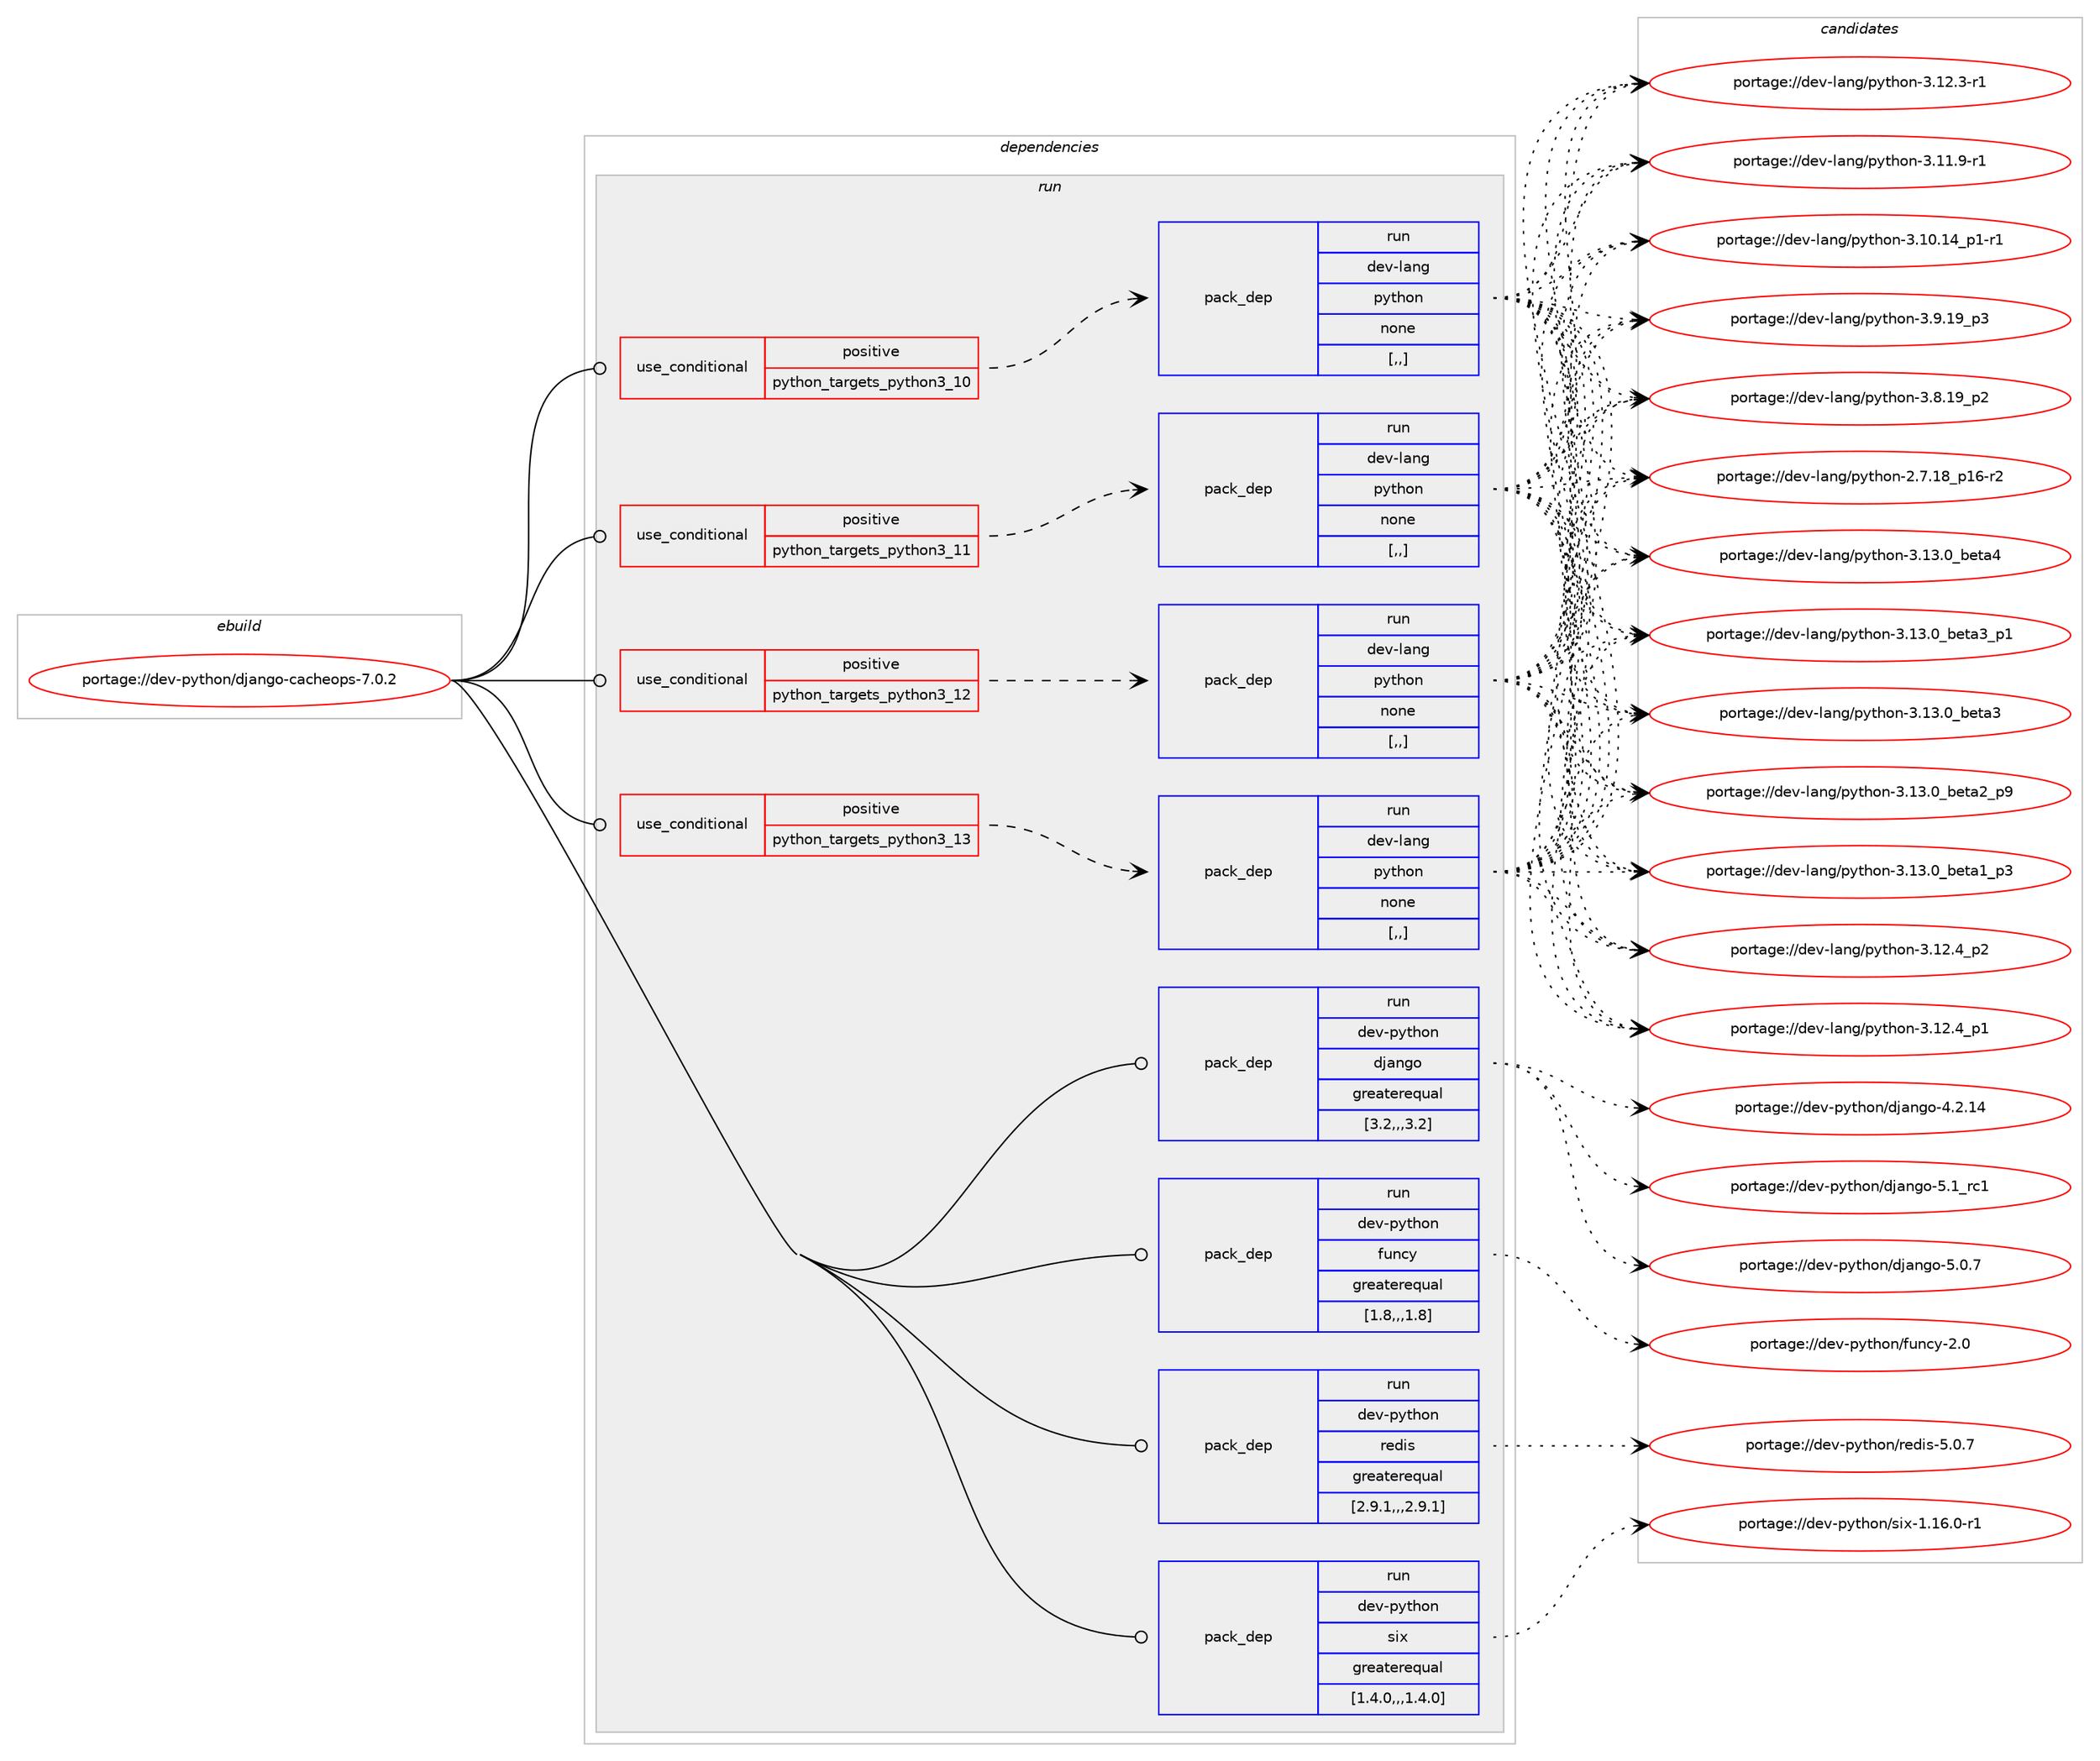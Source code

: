 digraph prolog {

# *************
# Graph options
# *************

newrank=true;
concentrate=true;
compound=true;
graph [rankdir=LR,fontname=Helvetica,fontsize=10,ranksep=1.5];#, ranksep=2.5, nodesep=0.2];
edge  [arrowhead=vee];
node  [fontname=Helvetica,fontsize=10];

# **********
# The ebuild
# **********

subgraph cluster_leftcol {
color=gray;
label=<<i>ebuild</i>>;
id [label="portage://dev-python/django-cacheops-7.0.2", color=red, width=4, href="../dev-python/django-cacheops-7.0.2.svg"];
}

# ****************
# The dependencies
# ****************

subgraph cluster_midcol {
color=gray;
label=<<i>dependencies</i>>;
subgraph cluster_compile {
fillcolor="#eeeeee";
style=filled;
label=<<i>compile</i>>;
}
subgraph cluster_compileandrun {
fillcolor="#eeeeee";
style=filled;
label=<<i>compile and run</i>>;
}
subgraph cluster_run {
fillcolor="#eeeeee";
style=filled;
label=<<i>run</i>>;
subgraph cond32439 {
dependency145606 [label=<<TABLE BORDER="0" CELLBORDER="1" CELLSPACING="0" CELLPADDING="4"><TR><TD ROWSPAN="3" CELLPADDING="10">use_conditional</TD></TR><TR><TD>positive</TD></TR><TR><TD>python_targets_python3_10</TD></TR></TABLE>>, shape=none, color=red];
subgraph pack111919 {
dependency145607 [label=<<TABLE BORDER="0" CELLBORDER="1" CELLSPACING="0" CELLPADDING="4" WIDTH="220"><TR><TD ROWSPAN="6" CELLPADDING="30">pack_dep</TD></TR><TR><TD WIDTH="110">run</TD></TR><TR><TD>dev-lang</TD></TR><TR><TD>python</TD></TR><TR><TD>none</TD></TR><TR><TD>[,,]</TD></TR></TABLE>>, shape=none, color=blue];
}
dependency145606:e -> dependency145607:w [weight=20,style="dashed",arrowhead="vee"];
}
id:e -> dependency145606:w [weight=20,style="solid",arrowhead="odot"];
subgraph cond32440 {
dependency145608 [label=<<TABLE BORDER="0" CELLBORDER="1" CELLSPACING="0" CELLPADDING="4"><TR><TD ROWSPAN="3" CELLPADDING="10">use_conditional</TD></TR><TR><TD>positive</TD></TR><TR><TD>python_targets_python3_11</TD></TR></TABLE>>, shape=none, color=red];
subgraph pack111920 {
dependency145609 [label=<<TABLE BORDER="0" CELLBORDER="1" CELLSPACING="0" CELLPADDING="4" WIDTH="220"><TR><TD ROWSPAN="6" CELLPADDING="30">pack_dep</TD></TR><TR><TD WIDTH="110">run</TD></TR><TR><TD>dev-lang</TD></TR><TR><TD>python</TD></TR><TR><TD>none</TD></TR><TR><TD>[,,]</TD></TR></TABLE>>, shape=none, color=blue];
}
dependency145608:e -> dependency145609:w [weight=20,style="dashed",arrowhead="vee"];
}
id:e -> dependency145608:w [weight=20,style="solid",arrowhead="odot"];
subgraph cond32441 {
dependency145610 [label=<<TABLE BORDER="0" CELLBORDER="1" CELLSPACING="0" CELLPADDING="4"><TR><TD ROWSPAN="3" CELLPADDING="10">use_conditional</TD></TR><TR><TD>positive</TD></TR><TR><TD>python_targets_python3_12</TD></TR></TABLE>>, shape=none, color=red];
subgraph pack111921 {
dependency145611 [label=<<TABLE BORDER="0" CELLBORDER="1" CELLSPACING="0" CELLPADDING="4" WIDTH="220"><TR><TD ROWSPAN="6" CELLPADDING="30">pack_dep</TD></TR><TR><TD WIDTH="110">run</TD></TR><TR><TD>dev-lang</TD></TR><TR><TD>python</TD></TR><TR><TD>none</TD></TR><TR><TD>[,,]</TD></TR></TABLE>>, shape=none, color=blue];
}
dependency145610:e -> dependency145611:w [weight=20,style="dashed",arrowhead="vee"];
}
id:e -> dependency145610:w [weight=20,style="solid",arrowhead="odot"];
subgraph cond32442 {
dependency145612 [label=<<TABLE BORDER="0" CELLBORDER="1" CELLSPACING="0" CELLPADDING="4"><TR><TD ROWSPAN="3" CELLPADDING="10">use_conditional</TD></TR><TR><TD>positive</TD></TR><TR><TD>python_targets_python3_13</TD></TR></TABLE>>, shape=none, color=red];
subgraph pack111922 {
dependency145613 [label=<<TABLE BORDER="0" CELLBORDER="1" CELLSPACING="0" CELLPADDING="4" WIDTH="220"><TR><TD ROWSPAN="6" CELLPADDING="30">pack_dep</TD></TR><TR><TD WIDTH="110">run</TD></TR><TR><TD>dev-lang</TD></TR><TR><TD>python</TD></TR><TR><TD>none</TD></TR><TR><TD>[,,]</TD></TR></TABLE>>, shape=none, color=blue];
}
dependency145612:e -> dependency145613:w [weight=20,style="dashed",arrowhead="vee"];
}
id:e -> dependency145612:w [weight=20,style="solid",arrowhead="odot"];
subgraph pack111923 {
dependency145614 [label=<<TABLE BORDER="0" CELLBORDER="1" CELLSPACING="0" CELLPADDING="4" WIDTH="220"><TR><TD ROWSPAN="6" CELLPADDING="30">pack_dep</TD></TR><TR><TD WIDTH="110">run</TD></TR><TR><TD>dev-python</TD></TR><TR><TD>django</TD></TR><TR><TD>greaterequal</TD></TR><TR><TD>[3.2,,,3.2]</TD></TR></TABLE>>, shape=none, color=blue];
}
id:e -> dependency145614:w [weight=20,style="solid",arrowhead="odot"];
subgraph pack111924 {
dependency145615 [label=<<TABLE BORDER="0" CELLBORDER="1" CELLSPACING="0" CELLPADDING="4" WIDTH="220"><TR><TD ROWSPAN="6" CELLPADDING="30">pack_dep</TD></TR><TR><TD WIDTH="110">run</TD></TR><TR><TD>dev-python</TD></TR><TR><TD>funcy</TD></TR><TR><TD>greaterequal</TD></TR><TR><TD>[1.8,,,1.8]</TD></TR></TABLE>>, shape=none, color=blue];
}
id:e -> dependency145615:w [weight=20,style="solid",arrowhead="odot"];
subgraph pack111925 {
dependency145616 [label=<<TABLE BORDER="0" CELLBORDER="1" CELLSPACING="0" CELLPADDING="4" WIDTH="220"><TR><TD ROWSPAN="6" CELLPADDING="30">pack_dep</TD></TR><TR><TD WIDTH="110">run</TD></TR><TR><TD>dev-python</TD></TR><TR><TD>redis</TD></TR><TR><TD>greaterequal</TD></TR><TR><TD>[2.9.1,,,2.9.1]</TD></TR></TABLE>>, shape=none, color=blue];
}
id:e -> dependency145616:w [weight=20,style="solid",arrowhead="odot"];
subgraph pack111926 {
dependency145617 [label=<<TABLE BORDER="0" CELLBORDER="1" CELLSPACING="0" CELLPADDING="4" WIDTH="220"><TR><TD ROWSPAN="6" CELLPADDING="30">pack_dep</TD></TR><TR><TD WIDTH="110">run</TD></TR><TR><TD>dev-python</TD></TR><TR><TD>six</TD></TR><TR><TD>greaterequal</TD></TR><TR><TD>[1.4.0,,,1.4.0]</TD></TR></TABLE>>, shape=none, color=blue];
}
id:e -> dependency145617:w [weight=20,style="solid",arrowhead="odot"];
}
}

# **************
# The candidates
# **************

subgraph cluster_choices {
rank=same;
color=gray;
label=<<i>candidates</i>>;

subgraph choice111919 {
color=black;
nodesep=1;
choice1001011184510897110103471121211161041111104551464951464895981011169752 [label="portage://dev-lang/python-3.13.0_beta4", color=red, width=4,href="../dev-lang/python-3.13.0_beta4.svg"];
choice10010111845108971101034711212111610411111045514649514648959810111697519511249 [label="portage://dev-lang/python-3.13.0_beta3_p1", color=red, width=4,href="../dev-lang/python-3.13.0_beta3_p1.svg"];
choice1001011184510897110103471121211161041111104551464951464895981011169751 [label="portage://dev-lang/python-3.13.0_beta3", color=red, width=4,href="../dev-lang/python-3.13.0_beta3.svg"];
choice10010111845108971101034711212111610411111045514649514648959810111697509511257 [label="portage://dev-lang/python-3.13.0_beta2_p9", color=red, width=4,href="../dev-lang/python-3.13.0_beta2_p9.svg"];
choice10010111845108971101034711212111610411111045514649514648959810111697499511251 [label="portage://dev-lang/python-3.13.0_beta1_p3", color=red, width=4,href="../dev-lang/python-3.13.0_beta1_p3.svg"];
choice100101118451089711010347112121116104111110455146495046529511250 [label="portage://dev-lang/python-3.12.4_p2", color=red, width=4,href="../dev-lang/python-3.12.4_p2.svg"];
choice100101118451089711010347112121116104111110455146495046529511249 [label="portage://dev-lang/python-3.12.4_p1", color=red, width=4,href="../dev-lang/python-3.12.4_p1.svg"];
choice100101118451089711010347112121116104111110455146495046514511449 [label="portage://dev-lang/python-3.12.3-r1", color=red, width=4,href="../dev-lang/python-3.12.3-r1.svg"];
choice100101118451089711010347112121116104111110455146494946574511449 [label="portage://dev-lang/python-3.11.9-r1", color=red, width=4,href="../dev-lang/python-3.11.9-r1.svg"];
choice100101118451089711010347112121116104111110455146494846495295112494511449 [label="portage://dev-lang/python-3.10.14_p1-r1", color=red, width=4,href="../dev-lang/python-3.10.14_p1-r1.svg"];
choice100101118451089711010347112121116104111110455146574649579511251 [label="portage://dev-lang/python-3.9.19_p3", color=red, width=4,href="../dev-lang/python-3.9.19_p3.svg"];
choice100101118451089711010347112121116104111110455146564649579511250 [label="portage://dev-lang/python-3.8.19_p2", color=red, width=4,href="../dev-lang/python-3.8.19_p2.svg"];
choice100101118451089711010347112121116104111110455046554649569511249544511450 [label="portage://dev-lang/python-2.7.18_p16-r2", color=red, width=4,href="../dev-lang/python-2.7.18_p16-r2.svg"];
dependency145607:e -> choice1001011184510897110103471121211161041111104551464951464895981011169752:w [style=dotted,weight="100"];
dependency145607:e -> choice10010111845108971101034711212111610411111045514649514648959810111697519511249:w [style=dotted,weight="100"];
dependency145607:e -> choice1001011184510897110103471121211161041111104551464951464895981011169751:w [style=dotted,weight="100"];
dependency145607:e -> choice10010111845108971101034711212111610411111045514649514648959810111697509511257:w [style=dotted,weight="100"];
dependency145607:e -> choice10010111845108971101034711212111610411111045514649514648959810111697499511251:w [style=dotted,weight="100"];
dependency145607:e -> choice100101118451089711010347112121116104111110455146495046529511250:w [style=dotted,weight="100"];
dependency145607:e -> choice100101118451089711010347112121116104111110455146495046529511249:w [style=dotted,weight="100"];
dependency145607:e -> choice100101118451089711010347112121116104111110455146495046514511449:w [style=dotted,weight="100"];
dependency145607:e -> choice100101118451089711010347112121116104111110455146494946574511449:w [style=dotted,weight="100"];
dependency145607:e -> choice100101118451089711010347112121116104111110455146494846495295112494511449:w [style=dotted,weight="100"];
dependency145607:e -> choice100101118451089711010347112121116104111110455146574649579511251:w [style=dotted,weight="100"];
dependency145607:e -> choice100101118451089711010347112121116104111110455146564649579511250:w [style=dotted,weight="100"];
dependency145607:e -> choice100101118451089711010347112121116104111110455046554649569511249544511450:w [style=dotted,weight="100"];
}
subgraph choice111920 {
color=black;
nodesep=1;
choice1001011184510897110103471121211161041111104551464951464895981011169752 [label="portage://dev-lang/python-3.13.0_beta4", color=red, width=4,href="../dev-lang/python-3.13.0_beta4.svg"];
choice10010111845108971101034711212111610411111045514649514648959810111697519511249 [label="portage://dev-lang/python-3.13.0_beta3_p1", color=red, width=4,href="../dev-lang/python-3.13.0_beta3_p1.svg"];
choice1001011184510897110103471121211161041111104551464951464895981011169751 [label="portage://dev-lang/python-3.13.0_beta3", color=red, width=4,href="../dev-lang/python-3.13.0_beta3.svg"];
choice10010111845108971101034711212111610411111045514649514648959810111697509511257 [label="portage://dev-lang/python-3.13.0_beta2_p9", color=red, width=4,href="../dev-lang/python-3.13.0_beta2_p9.svg"];
choice10010111845108971101034711212111610411111045514649514648959810111697499511251 [label="portage://dev-lang/python-3.13.0_beta1_p3", color=red, width=4,href="../dev-lang/python-3.13.0_beta1_p3.svg"];
choice100101118451089711010347112121116104111110455146495046529511250 [label="portage://dev-lang/python-3.12.4_p2", color=red, width=4,href="../dev-lang/python-3.12.4_p2.svg"];
choice100101118451089711010347112121116104111110455146495046529511249 [label="portage://dev-lang/python-3.12.4_p1", color=red, width=4,href="../dev-lang/python-3.12.4_p1.svg"];
choice100101118451089711010347112121116104111110455146495046514511449 [label="portage://dev-lang/python-3.12.3-r1", color=red, width=4,href="../dev-lang/python-3.12.3-r1.svg"];
choice100101118451089711010347112121116104111110455146494946574511449 [label="portage://dev-lang/python-3.11.9-r1", color=red, width=4,href="../dev-lang/python-3.11.9-r1.svg"];
choice100101118451089711010347112121116104111110455146494846495295112494511449 [label="portage://dev-lang/python-3.10.14_p1-r1", color=red, width=4,href="../dev-lang/python-3.10.14_p1-r1.svg"];
choice100101118451089711010347112121116104111110455146574649579511251 [label="portage://dev-lang/python-3.9.19_p3", color=red, width=4,href="../dev-lang/python-3.9.19_p3.svg"];
choice100101118451089711010347112121116104111110455146564649579511250 [label="portage://dev-lang/python-3.8.19_p2", color=red, width=4,href="../dev-lang/python-3.8.19_p2.svg"];
choice100101118451089711010347112121116104111110455046554649569511249544511450 [label="portage://dev-lang/python-2.7.18_p16-r2", color=red, width=4,href="../dev-lang/python-2.7.18_p16-r2.svg"];
dependency145609:e -> choice1001011184510897110103471121211161041111104551464951464895981011169752:w [style=dotted,weight="100"];
dependency145609:e -> choice10010111845108971101034711212111610411111045514649514648959810111697519511249:w [style=dotted,weight="100"];
dependency145609:e -> choice1001011184510897110103471121211161041111104551464951464895981011169751:w [style=dotted,weight="100"];
dependency145609:e -> choice10010111845108971101034711212111610411111045514649514648959810111697509511257:w [style=dotted,weight="100"];
dependency145609:e -> choice10010111845108971101034711212111610411111045514649514648959810111697499511251:w [style=dotted,weight="100"];
dependency145609:e -> choice100101118451089711010347112121116104111110455146495046529511250:w [style=dotted,weight="100"];
dependency145609:e -> choice100101118451089711010347112121116104111110455146495046529511249:w [style=dotted,weight="100"];
dependency145609:e -> choice100101118451089711010347112121116104111110455146495046514511449:w [style=dotted,weight="100"];
dependency145609:e -> choice100101118451089711010347112121116104111110455146494946574511449:w [style=dotted,weight="100"];
dependency145609:e -> choice100101118451089711010347112121116104111110455146494846495295112494511449:w [style=dotted,weight="100"];
dependency145609:e -> choice100101118451089711010347112121116104111110455146574649579511251:w [style=dotted,weight="100"];
dependency145609:e -> choice100101118451089711010347112121116104111110455146564649579511250:w [style=dotted,weight="100"];
dependency145609:e -> choice100101118451089711010347112121116104111110455046554649569511249544511450:w [style=dotted,weight="100"];
}
subgraph choice111921 {
color=black;
nodesep=1;
choice1001011184510897110103471121211161041111104551464951464895981011169752 [label="portage://dev-lang/python-3.13.0_beta4", color=red, width=4,href="../dev-lang/python-3.13.0_beta4.svg"];
choice10010111845108971101034711212111610411111045514649514648959810111697519511249 [label="portage://dev-lang/python-3.13.0_beta3_p1", color=red, width=4,href="../dev-lang/python-3.13.0_beta3_p1.svg"];
choice1001011184510897110103471121211161041111104551464951464895981011169751 [label="portage://dev-lang/python-3.13.0_beta3", color=red, width=4,href="../dev-lang/python-3.13.0_beta3.svg"];
choice10010111845108971101034711212111610411111045514649514648959810111697509511257 [label="portage://dev-lang/python-3.13.0_beta2_p9", color=red, width=4,href="../dev-lang/python-3.13.0_beta2_p9.svg"];
choice10010111845108971101034711212111610411111045514649514648959810111697499511251 [label="portage://dev-lang/python-3.13.0_beta1_p3", color=red, width=4,href="../dev-lang/python-3.13.0_beta1_p3.svg"];
choice100101118451089711010347112121116104111110455146495046529511250 [label="portage://dev-lang/python-3.12.4_p2", color=red, width=4,href="../dev-lang/python-3.12.4_p2.svg"];
choice100101118451089711010347112121116104111110455146495046529511249 [label="portage://dev-lang/python-3.12.4_p1", color=red, width=4,href="../dev-lang/python-3.12.4_p1.svg"];
choice100101118451089711010347112121116104111110455146495046514511449 [label="portage://dev-lang/python-3.12.3-r1", color=red, width=4,href="../dev-lang/python-3.12.3-r1.svg"];
choice100101118451089711010347112121116104111110455146494946574511449 [label="portage://dev-lang/python-3.11.9-r1", color=red, width=4,href="../dev-lang/python-3.11.9-r1.svg"];
choice100101118451089711010347112121116104111110455146494846495295112494511449 [label="portage://dev-lang/python-3.10.14_p1-r1", color=red, width=4,href="../dev-lang/python-3.10.14_p1-r1.svg"];
choice100101118451089711010347112121116104111110455146574649579511251 [label="portage://dev-lang/python-3.9.19_p3", color=red, width=4,href="../dev-lang/python-3.9.19_p3.svg"];
choice100101118451089711010347112121116104111110455146564649579511250 [label="portage://dev-lang/python-3.8.19_p2", color=red, width=4,href="../dev-lang/python-3.8.19_p2.svg"];
choice100101118451089711010347112121116104111110455046554649569511249544511450 [label="portage://dev-lang/python-2.7.18_p16-r2", color=red, width=4,href="../dev-lang/python-2.7.18_p16-r2.svg"];
dependency145611:e -> choice1001011184510897110103471121211161041111104551464951464895981011169752:w [style=dotted,weight="100"];
dependency145611:e -> choice10010111845108971101034711212111610411111045514649514648959810111697519511249:w [style=dotted,weight="100"];
dependency145611:e -> choice1001011184510897110103471121211161041111104551464951464895981011169751:w [style=dotted,weight="100"];
dependency145611:e -> choice10010111845108971101034711212111610411111045514649514648959810111697509511257:w [style=dotted,weight="100"];
dependency145611:e -> choice10010111845108971101034711212111610411111045514649514648959810111697499511251:w [style=dotted,weight="100"];
dependency145611:e -> choice100101118451089711010347112121116104111110455146495046529511250:w [style=dotted,weight="100"];
dependency145611:e -> choice100101118451089711010347112121116104111110455146495046529511249:w [style=dotted,weight="100"];
dependency145611:e -> choice100101118451089711010347112121116104111110455146495046514511449:w [style=dotted,weight="100"];
dependency145611:e -> choice100101118451089711010347112121116104111110455146494946574511449:w [style=dotted,weight="100"];
dependency145611:e -> choice100101118451089711010347112121116104111110455146494846495295112494511449:w [style=dotted,weight="100"];
dependency145611:e -> choice100101118451089711010347112121116104111110455146574649579511251:w [style=dotted,weight="100"];
dependency145611:e -> choice100101118451089711010347112121116104111110455146564649579511250:w [style=dotted,weight="100"];
dependency145611:e -> choice100101118451089711010347112121116104111110455046554649569511249544511450:w [style=dotted,weight="100"];
}
subgraph choice111922 {
color=black;
nodesep=1;
choice1001011184510897110103471121211161041111104551464951464895981011169752 [label="portage://dev-lang/python-3.13.0_beta4", color=red, width=4,href="../dev-lang/python-3.13.0_beta4.svg"];
choice10010111845108971101034711212111610411111045514649514648959810111697519511249 [label="portage://dev-lang/python-3.13.0_beta3_p1", color=red, width=4,href="../dev-lang/python-3.13.0_beta3_p1.svg"];
choice1001011184510897110103471121211161041111104551464951464895981011169751 [label="portage://dev-lang/python-3.13.0_beta3", color=red, width=4,href="../dev-lang/python-3.13.0_beta3.svg"];
choice10010111845108971101034711212111610411111045514649514648959810111697509511257 [label="portage://dev-lang/python-3.13.0_beta2_p9", color=red, width=4,href="../dev-lang/python-3.13.0_beta2_p9.svg"];
choice10010111845108971101034711212111610411111045514649514648959810111697499511251 [label="portage://dev-lang/python-3.13.0_beta1_p3", color=red, width=4,href="../dev-lang/python-3.13.0_beta1_p3.svg"];
choice100101118451089711010347112121116104111110455146495046529511250 [label="portage://dev-lang/python-3.12.4_p2", color=red, width=4,href="../dev-lang/python-3.12.4_p2.svg"];
choice100101118451089711010347112121116104111110455146495046529511249 [label="portage://dev-lang/python-3.12.4_p1", color=red, width=4,href="../dev-lang/python-3.12.4_p1.svg"];
choice100101118451089711010347112121116104111110455146495046514511449 [label="portage://dev-lang/python-3.12.3-r1", color=red, width=4,href="../dev-lang/python-3.12.3-r1.svg"];
choice100101118451089711010347112121116104111110455146494946574511449 [label="portage://dev-lang/python-3.11.9-r1", color=red, width=4,href="../dev-lang/python-3.11.9-r1.svg"];
choice100101118451089711010347112121116104111110455146494846495295112494511449 [label="portage://dev-lang/python-3.10.14_p1-r1", color=red, width=4,href="../dev-lang/python-3.10.14_p1-r1.svg"];
choice100101118451089711010347112121116104111110455146574649579511251 [label="portage://dev-lang/python-3.9.19_p3", color=red, width=4,href="../dev-lang/python-3.9.19_p3.svg"];
choice100101118451089711010347112121116104111110455146564649579511250 [label="portage://dev-lang/python-3.8.19_p2", color=red, width=4,href="../dev-lang/python-3.8.19_p2.svg"];
choice100101118451089711010347112121116104111110455046554649569511249544511450 [label="portage://dev-lang/python-2.7.18_p16-r2", color=red, width=4,href="../dev-lang/python-2.7.18_p16-r2.svg"];
dependency145613:e -> choice1001011184510897110103471121211161041111104551464951464895981011169752:w [style=dotted,weight="100"];
dependency145613:e -> choice10010111845108971101034711212111610411111045514649514648959810111697519511249:w [style=dotted,weight="100"];
dependency145613:e -> choice1001011184510897110103471121211161041111104551464951464895981011169751:w [style=dotted,weight="100"];
dependency145613:e -> choice10010111845108971101034711212111610411111045514649514648959810111697509511257:w [style=dotted,weight="100"];
dependency145613:e -> choice10010111845108971101034711212111610411111045514649514648959810111697499511251:w [style=dotted,weight="100"];
dependency145613:e -> choice100101118451089711010347112121116104111110455146495046529511250:w [style=dotted,weight="100"];
dependency145613:e -> choice100101118451089711010347112121116104111110455146495046529511249:w [style=dotted,weight="100"];
dependency145613:e -> choice100101118451089711010347112121116104111110455146495046514511449:w [style=dotted,weight="100"];
dependency145613:e -> choice100101118451089711010347112121116104111110455146494946574511449:w [style=dotted,weight="100"];
dependency145613:e -> choice100101118451089711010347112121116104111110455146494846495295112494511449:w [style=dotted,weight="100"];
dependency145613:e -> choice100101118451089711010347112121116104111110455146574649579511251:w [style=dotted,weight="100"];
dependency145613:e -> choice100101118451089711010347112121116104111110455146564649579511250:w [style=dotted,weight="100"];
dependency145613:e -> choice100101118451089711010347112121116104111110455046554649569511249544511450:w [style=dotted,weight="100"];
}
subgraph choice111923 {
color=black;
nodesep=1;
choice10010111845112121116104111110471001069711010311145534649951149949 [label="portage://dev-python/django-5.1_rc1", color=red, width=4,href="../dev-python/django-5.1_rc1.svg"];
choice100101118451121211161041111104710010697110103111455346484655 [label="portage://dev-python/django-5.0.7", color=red, width=4,href="../dev-python/django-5.0.7.svg"];
choice10010111845112121116104111110471001069711010311145524650464952 [label="portage://dev-python/django-4.2.14", color=red, width=4,href="../dev-python/django-4.2.14.svg"];
dependency145614:e -> choice10010111845112121116104111110471001069711010311145534649951149949:w [style=dotted,weight="100"];
dependency145614:e -> choice100101118451121211161041111104710010697110103111455346484655:w [style=dotted,weight="100"];
dependency145614:e -> choice10010111845112121116104111110471001069711010311145524650464952:w [style=dotted,weight="100"];
}
subgraph choice111924 {
color=black;
nodesep=1;
choice10010111845112121116104111110471021171109912145504648 [label="portage://dev-python/funcy-2.0", color=red, width=4,href="../dev-python/funcy-2.0.svg"];
dependency145615:e -> choice10010111845112121116104111110471021171109912145504648:w [style=dotted,weight="100"];
}
subgraph choice111925 {
color=black;
nodesep=1;
choice1001011184511212111610411111047114101100105115455346484655 [label="portage://dev-python/redis-5.0.7", color=red, width=4,href="../dev-python/redis-5.0.7.svg"];
dependency145616:e -> choice1001011184511212111610411111047114101100105115455346484655:w [style=dotted,weight="100"];
}
subgraph choice111926 {
color=black;
nodesep=1;
choice1001011184511212111610411111047115105120454946495446484511449 [label="portage://dev-python/six-1.16.0-r1", color=red, width=4,href="../dev-python/six-1.16.0-r1.svg"];
dependency145617:e -> choice1001011184511212111610411111047115105120454946495446484511449:w [style=dotted,weight="100"];
}
}

}
